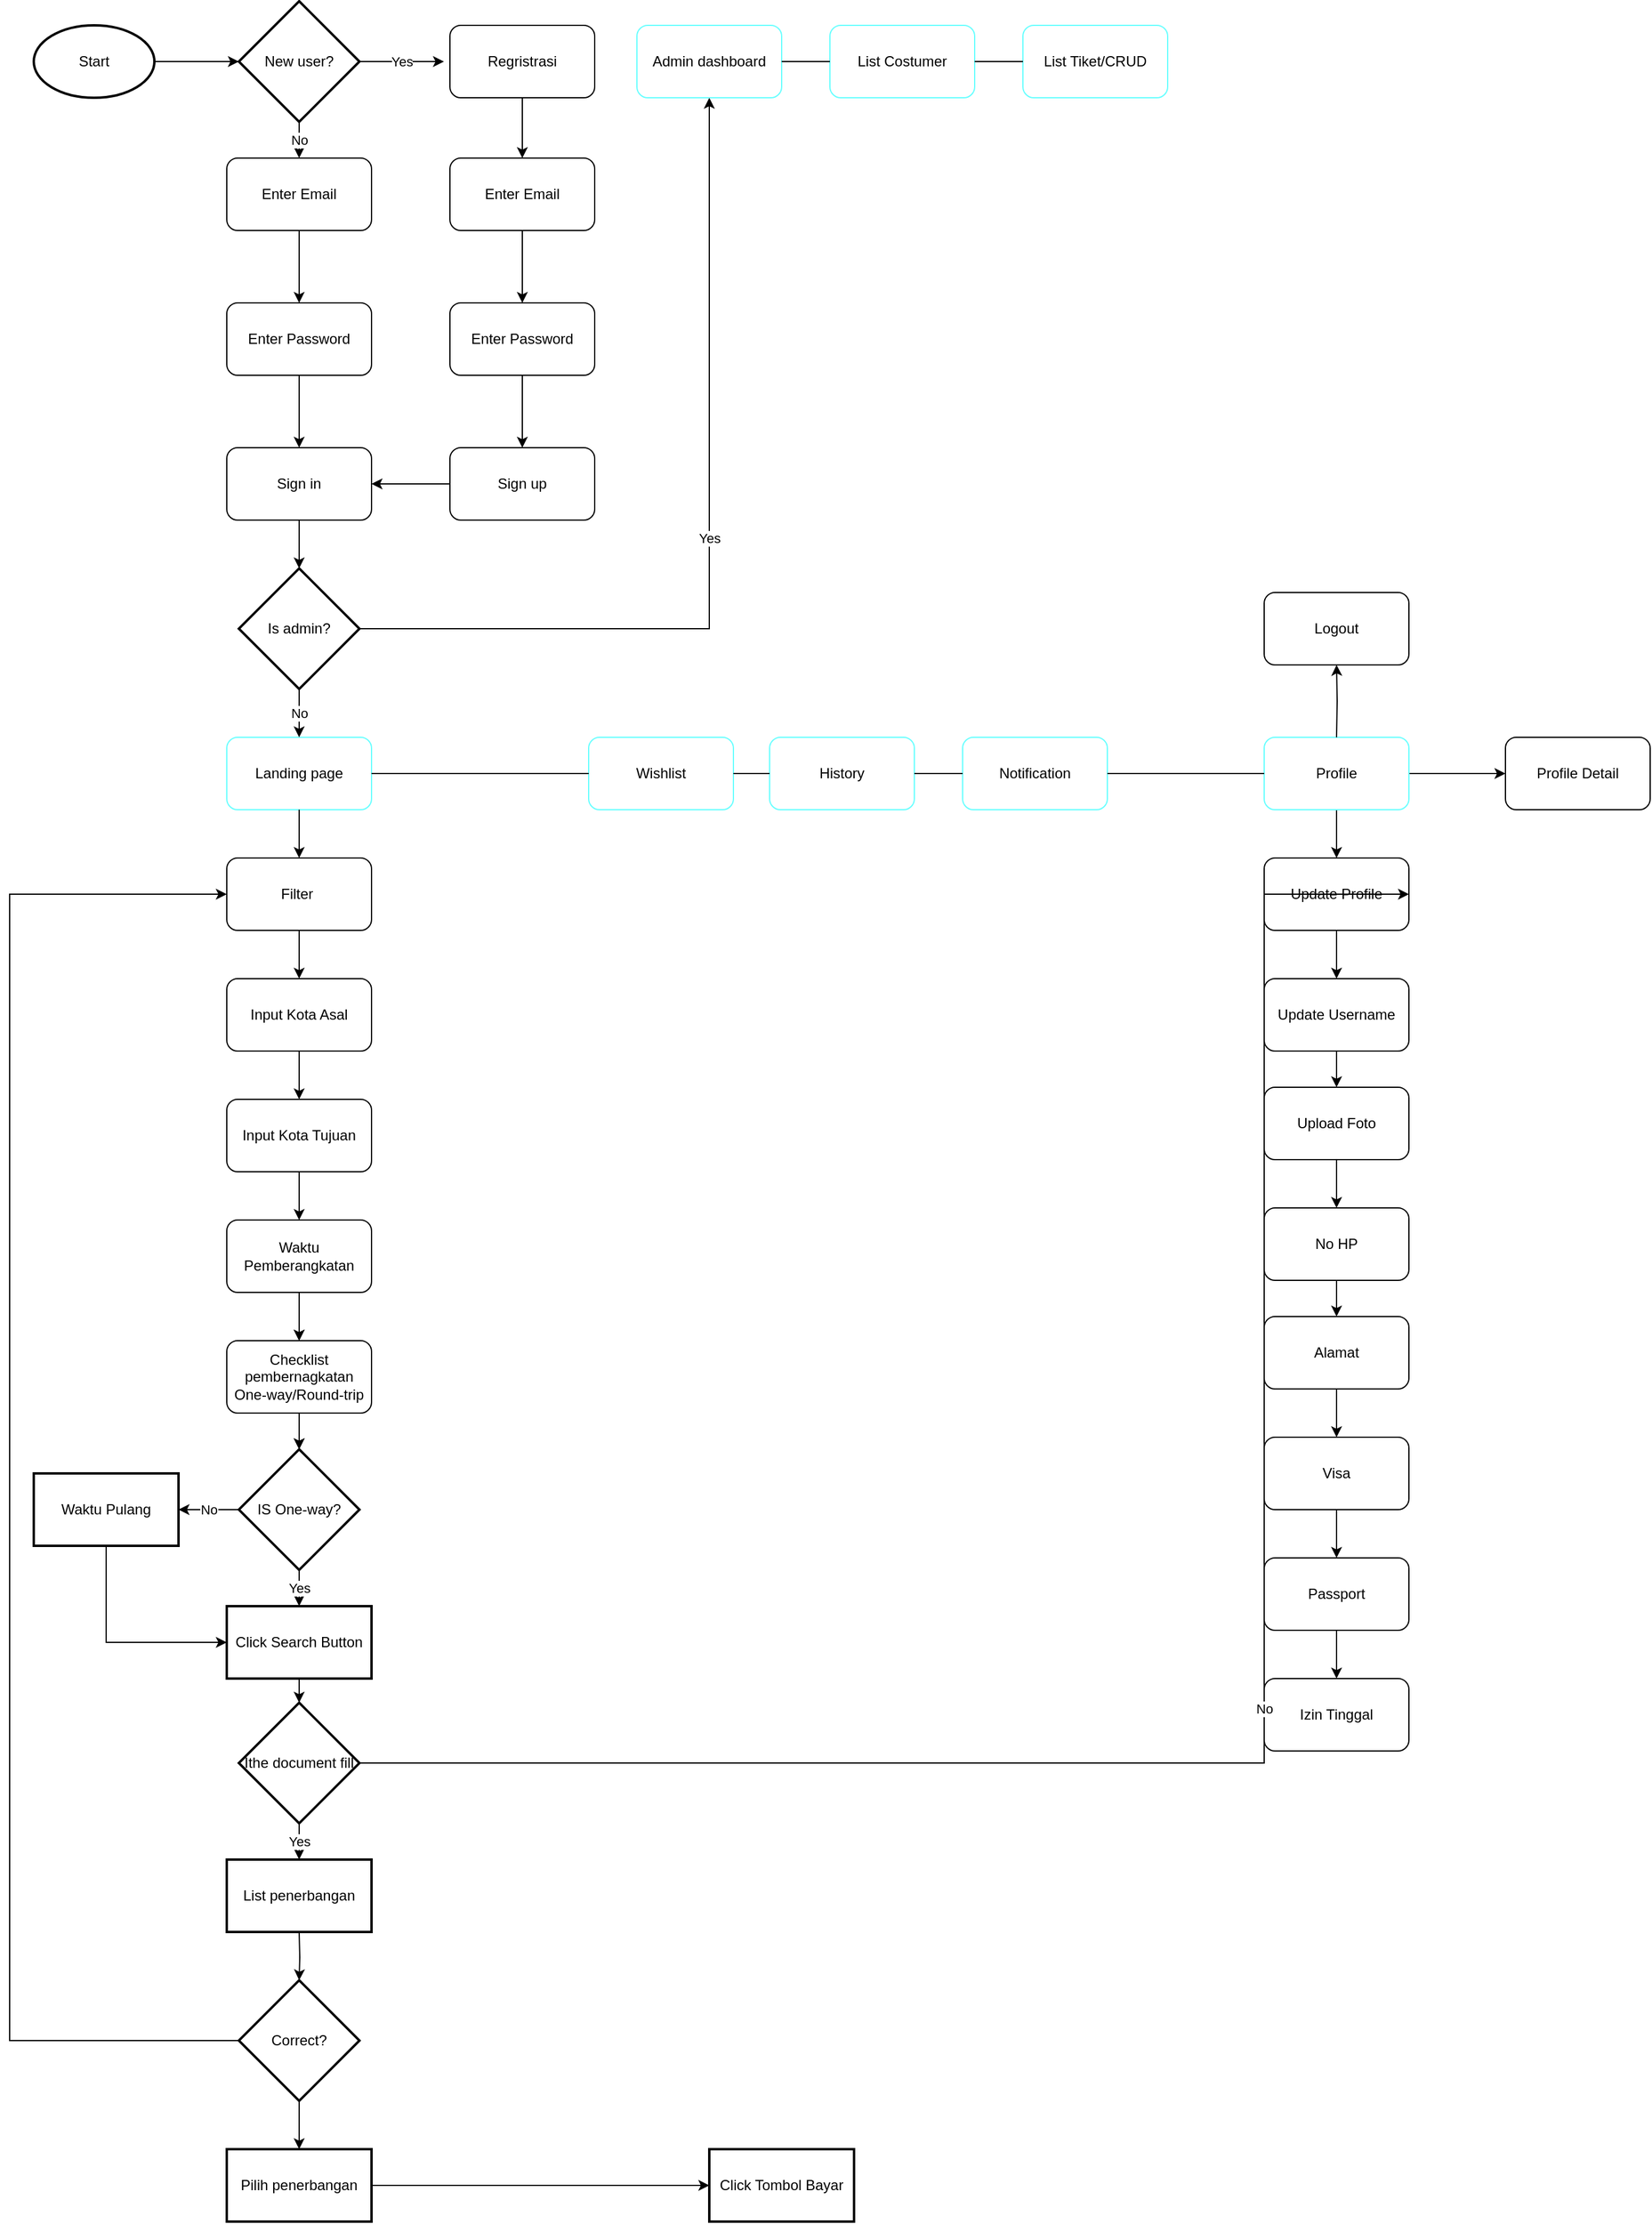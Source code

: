 <mxfile version="20.5.3" type="device"><diagram id="aLgDAr9jfFEhIRSOYX1t" name="Page-1"><mxGraphModel dx="2579" dy="788" grid="1" gridSize="10" guides="1" tooltips="1" connect="1" arrows="1" fold="1" page="1" pageScale="1" pageWidth="850" pageHeight="1100" math="0" shadow="0"><root><mxCell id="0"/><mxCell id="1" parent="0"/><mxCell id="bVQ6CIB2lV8GGz2W1m-a-1" value="New user?" style="strokeWidth=2;html=1;shape=mxgraph.flowchart.decision;whiteSpace=wrap;" vertex="1" parent="1"><mxGeometry x="190" y="30" width="100" height="100" as="geometry"/></mxCell><mxCell id="bVQ6CIB2lV8GGz2W1m-a-4" value="Yes" style="endArrow=classic;html=1;rounded=0;exitX=1;exitY=0.5;exitDx=0;exitDy=0;exitPerimeter=0;" edge="1" parent="1" source="bVQ6CIB2lV8GGz2W1m-a-1"><mxGeometry relative="1" as="geometry"><mxPoint x="270" y="250" as="sourcePoint"/><mxPoint x="360" y="80" as="targetPoint"/></mxGeometry></mxCell><mxCell id="bVQ6CIB2lV8GGz2W1m-a-8" value="Regristrasi" style="rounded=1;whiteSpace=wrap;html=1;" vertex="1" parent="1"><mxGeometry x="365" y="50" width="120" height="60" as="geometry"/></mxCell><mxCell id="bVQ6CIB2lV8GGz2W1m-a-9" value="Enter Email" style="rounded=1;whiteSpace=wrap;html=1;" vertex="1" parent="1"><mxGeometry x="365" y="160" width="120" height="60" as="geometry"/></mxCell><mxCell id="bVQ6CIB2lV8GGz2W1m-a-12" value="" style="endArrow=classic;html=1;rounded=0;exitX=0.5;exitY=1;exitDx=0;exitDy=0;entryX=0.5;entryY=0;entryDx=0;entryDy=0;" edge="1" parent="1" source="bVQ6CIB2lV8GGz2W1m-a-8" target="bVQ6CIB2lV8GGz2W1m-a-9"><mxGeometry width="50" height="50" relative="1" as="geometry"><mxPoint x="290" y="270" as="sourcePoint"/><mxPoint x="340" y="220" as="targetPoint"/></mxGeometry></mxCell><mxCell id="bVQ6CIB2lV8GGz2W1m-a-13" value="Enter Password" style="rounded=1;whiteSpace=wrap;html=1;" vertex="1" parent="1"><mxGeometry x="365" y="280" width="120" height="60" as="geometry"/></mxCell><mxCell id="bVQ6CIB2lV8GGz2W1m-a-14" value="" style="endArrow=classic;html=1;rounded=0;exitX=0.5;exitY=1;exitDx=0;exitDy=0;entryX=0.5;entryY=0;entryDx=0;entryDy=0;" edge="1" parent="1" source="bVQ6CIB2lV8GGz2W1m-a-9" target="bVQ6CIB2lV8GGz2W1m-a-13"><mxGeometry width="50" height="50" relative="1" as="geometry"><mxPoint x="435" y="120" as="sourcePoint"/><mxPoint x="435" y="180" as="targetPoint"/></mxGeometry></mxCell><mxCell id="bVQ6CIB2lV8GGz2W1m-a-15" value="Sign up" style="rounded=1;whiteSpace=wrap;html=1;" vertex="1" parent="1"><mxGeometry x="365" y="400" width="120" height="60" as="geometry"/></mxCell><mxCell id="bVQ6CIB2lV8GGz2W1m-a-16" value="" style="endArrow=classic;html=1;rounded=0;exitX=0.5;exitY=1;exitDx=0;exitDy=0;" edge="1" parent="1" source="bVQ6CIB2lV8GGz2W1m-a-13" target="bVQ6CIB2lV8GGz2W1m-a-15"><mxGeometry width="50" height="50" relative="1" as="geometry"><mxPoint x="435" y="240" as="sourcePoint"/><mxPoint x="435" y="300" as="targetPoint"/></mxGeometry></mxCell><mxCell id="bVQ6CIB2lV8GGz2W1m-a-17" value="No" style="endArrow=classic;html=1;rounded=0;exitX=0.5;exitY=1;exitDx=0;exitDy=0;exitPerimeter=0;" edge="1" parent="1" source="bVQ6CIB2lV8GGz2W1m-a-1"><mxGeometry relative="1" as="geometry"><mxPoint x="300" y="90" as="sourcePoint"/><mxPoint x="240" y="160" as="targetPoint"/></mxGeometry></mxCell><mxCell id="bVQ6CIB2lV8GGz2W1m-a-19" value="Enter Email" style="rounded=1;whiteSpace=wrap;html=1;" vertex="1" parent="1"><mxGeometry x="180" y="160" width="120" height="60" as="geometry"/></mxCell><mxCell id="bVQ6CIB2lV8GGz2W1m-a-20" value="Enter Password" style="rounded=1;whiteSpace=wrap;html=1;" vertex="1" parent="1"><mxGeometry x="180" y="280" width="120" height="60" as="geometry"/></mxCell><mxCell id="bVQ6CIB2lV8GGz2W1m-a-21" value="" style="endArrow=classic;html=1;rounded=0;exitX=0.5;exitY=1;exitDx=0;exitDy=0;entryX=0.5;entryY=0;entryDx=0;entryDy=0;" edge="1" parent="1" source="bVQ6CIB2lV8GGz2W1m-a-19" target="bVQ6CIB2lV8GGz2W1m-a-20"><mxGeometry width="50" height="50" relative="1" as="geometry"><mxPoint x="435" y="230" as="sourcePoint"/><mxPoint x="435" y="290" as="targetPoint"/></mxGeometry></mxCell><mxCell id="bVQ6CIB2lV8GGz2W1m-a-22" value="Sign in" style="rounded=1;whiteSpace=wrap;html=1;" vertex="1" parent="1"><mxGeometry x="180" y="400" width="120" height="60" as="geometry"/></mxCell><mxCell id="bVQ6CIB2lV8GGz2W1m-a-23" value="" style="endArrow=classic;html=1;rounded=0;exitX=0.5;exitY=1;exitDx=0;exitDy=0;entryX=0.5;entryY=0;entryDx=0;entryDy=0;" edge="1" parent="1" source="bVQ6CIB2lV8GGz2W1m-a-20" target="bVQ6CIB2lV8GGz2W1m-a-22"><mxGeometry width="50" height="50" relative="1" as="geometry"><mxPoint x="435" y="350" as="sourcePoint"/><mxPoint x="435" y="410" as="targetPoint"/></mxGeometry></mxCell><mxCell id="bVQ6CIB2lV8GGz2W1m-a-24" value="Landing page" style="rounded=1;whiteSpace=wrap;html=1;strokeColor=#66FFFF;" vertex="1" parent="1"><mxGeometry x="180" y="640" width="120" height="60" as="geometry"/></mxCell><mxCell id="bVQ6CIB2lV8GGz2W1m-a-25" value="" style="endArrow=classic;html=1;rounded=0;exitX=0.5;exitY=1;exitDx=0;exitDy=0;entryX=0.5;entryY=0;entryDx=0;entryDy=0;entryPerimeter=0;" edge="1" parent="1" source="bVQ6CIB2lV8GGz2W1m-a-22" target="bVQ6CIB2lV8GGz2W1m-a-31"><mxGeometry width="50" height="50" relative="1" as="geometry"><mxPoint x="250" y="350" as="sourcePoint"/><mxPoint x="250" y="410" as="targetPoint"/></mxGeometry></mxCell><mxCell id="bVQ6CIB2lV8GGz2W1m-a-27" value="Wishlist" style="rounded=1;whiteSpace=wrap;html=1;strokeColor=#66FFFF;" vertex="1" parent="1"><mxGeometry x="480" y="640" width="120" height="60" as="geometry"/></mxCell><mxCell id="bVQ6CIB2lV8GGz2W1m-a-29" value="History" style="rounded=1;whiteSpace=wrap;html=1;strokeColor=#66FFFF;" vertex="1" parent="1"><mxGeometry x="630" y="640" width="120" height="60" as="geometry"/></mxCell><mxCell id="bVQ6CIB2lV8GGz2W1m-a-31" value="Is admin?" style="strokeWidth=2;html=1;shape=mxgraph.flowchart.decision;whiteSpace=wrap;strokeColor=#000000;" vertex="1" parent="1"><mxGeometry x="190" y="500" width="100" height="100" as="geometry"/></mxCell><mxCell id="bVQ6CIB2lV8GGz2W1m-a-32" value="" style="endArrow=classic;html=1;rounded=0;exitX=0.5;exitY=1;exitDx=0;exitDy=0;exitPerimeter=0;entryX=0.5;entryY=0;entryDx=0;entryDy=0;" edge="1" parent="1" source="bVQ6CIB2lV8GGz2W1m-a-31" target="bVQ6CIB2lV8GGz2W1m-a-24"><mxGeometry relative="1" as="geometry"><mxPoint x="620" y="530" as="sourcePoint"/><mxPoint x="720" y="530" as="targetPoint"/></mxGeometry></mxCell><mxCell id="bVQ6CIB2lV8GGz2W1m-a-33" value="No" style="edgeLabel;resizable=0;html=1;align=center;verticalAlign=middle;strokeColor=#000000;" connectable="0" vertex="1" parent="bVQ6CIB2lV8GGz2W1m-a-32"><mxGeometry relative="1" as="geometry"/></mxCell><mxCell id="bVQ6CIB2lV8GGz2W1m-a-34" value="" style="endArrow=classic;html=1;rounded=0;exitX=0;exitY=0.5;exitDx=0;exitDy=0;entryX=1;entryY=0.5;entryDx=0;entryDy=0;" edge="1" parent="1" source="bVQ6CIB2lV8GGz2W1m-a-15" target="bVQ6CIB2lV8GGz2W1m-a-22"><mxGeometry width="50" height="50" relative="1" as="geometry"><mxPoint x="650" y="550" as="sourcePoint"/><mxPoint x="700" y="500" as="targetPoint"/></mxGeometry></mxCell><mxCell id="bVQ6CIB2lV8GGz2W1m-a-35" value="" style="endArrow=classic;html=1;rounded=0;exitX=1;exitY=0.5;exitDx=0;exitDy=0;exitPerimeter=0;entryX=0.5;entryY=1;entryDx=0;entryDy=0;" edge="1" parent="1" source="bVQ6CIB2lV8GGz2W1m-a-31" target="bVQ6CIB2lV8GGz2W1m-a-37"><mxGeometry relative="1" as="geometry"><mxPoint x="620" y="340" as="sourcePoint"/><mxPoint x="600" y="120" as="targetPoint"/><Array as="points"><mxPoint x="580" y="550"/></Array></mxGeometry></mxCell><mxCell id="bVQ6CIB2lV8GGz2W1m-a-36" value="Yes" style="edgeLabel;resizable=0;html=1;align=center;verticalAlign=middle;strokeColor=#000000;" connectable="0" vertex="1" parent="bVQ6CIB2lV8GGz2W1m-a-35"><mxGeometry relative="1" as="geometry"/></mxCell><mxCell id="bVQ6CIB2lV8GGz2W1m-a-37" value="Admin dashboard" style="rounded=1;whiteSpace=wrap;html=1;strokeColor=#66FFFF;" vertex="1" parent="1"><mxGeometry x="520" y="50" width="120" height="60" as="geometry"/></mxCell><mxCell id="bVQ6CIB2lV8GGz2W1m-a-38" value="Notification" style="rounded=1;whiteSpace=wrap;html=1;strokeColor=#66FFFF;" vertex="1" parent="1"><mxGeometry x="790" y="640" width="120" height="60" as="geometry"/></mxCell><mxCell id="bVQ6CIB2lV8GGz2W1m-a-81" value="" style="edgeStyle=orthogonalEdgeStyle;rounded=0;orthogonalLoop=1;jettySize=auto;html=1;" edge="1" parent="1" source="bVQ6CIB2lV8GGz2W1m-a-40" target="bVQ6CIB2lV8GGz2W1m-a-80"><mxGeometry relative="1" as="geometry"/></mxCell><mxCell id="bVQ6CIB2lV8GGz2W1m-a-93" value="" style="edgeStyle=orthogonalEdgeStyle;rounded=0;orthogonalLoop=1;jettySize=auto;html=1;" edge="1" parent="1" source="bVQ6CIB2lV8GGz2W1m-a-40" target="bVQ6CIB2lV8GGz2W1m-a-92"><mxGeometry relative="1" as="geometry"/></mxCell><mxCell id="bVQ6CIB2lV8GGz2W1m-a-40" value="Profile" style="rounded=1;whiteSpace=wrap;html=1;strokeColor=#66FFFF;" vertex="1" parent="1"><mxGeometry x="1040" y="640" width="120" height="60" as="geometry"/></mxCell><mxCell id="bVQ6CIB2lV8GGz2W1m-a-42" value="" style="endArrow=none;html=1;rounded=0;exitX=1;exitY=0.5;exitDx=0;exitDy=0;entryX=0;entryY=0.5;entryDx=0;entryDy=0;" edge="1" parent="1" source="bVQ6CIB2lV8GGz2W1m-a-24" target="bVQ6CIB2lV8GGz2W1m-a-27"><mxGeometry width="50" height="50" relative="1" as="geometry"><mxPoint x="540" y="480" as="sourcePoint"/><mxPoint x="590" y="430" as="targetPoint"/></mxGeometry></mxCell><mxCell id="bVQ6CIB2lV8GGz2W1m-a-43" value="" style="endArrow=none;html=1;rounded=0;exitX=1;exitY=0.5;exitDx=0;exitDy=0;entryX=0;entryY=0.5;entryDx=0;entryDy=0;" edge="1" parent="1" source="bVQ6CIB2lV8GGz2W1m-a-27" target="bVQ6CIB2lV8GGz2W1m-a-29"><mxGeometry width="50" height="50" relative="1" as="geometry"><mxPoint x="460" y="680" as="sourcePoint"/><mxPoint x="490" y="680" as="targetPoint"/></mxGeometry></mxCell><mxCell id="bVQ6CIB2lV8GGz2W1m-a-44" value="" style="endArrow=none;html=1;rounded=0;entryX=0;entryY=0.5;entryDx=0;entryDy=0;" edge="1" parent="1" target="bVQ6CIB2lV8GGz2W1m-a-38"><mxGeometry width="50" height="50" relative="1" as="geometry"><mxPoint x="750" y="670" as="sourcePoint"/><mxPoint x="640" y="680" as="targetPoint"/></mxGeometry></mxCell><mxCell id="bVQ6CIB2lV8GGz2W1m-a-45" value="" style="endArrow=none;html=1;rounded=0;entryX=0;entryY=0.5;entryDx=0;entryDy=0;exitX=1;exitY=0.5;exitDx=0;exitDy=0;" edge="1" parent="1" source="bVQ6CIB2lV8GGz2W1m-a-38" target="bVQ6CIB2lV8GGz2W1m-a-40"><mxGeometry width="50" height="50" relative="1" as="geometry"><mxPoint x="760" y="680" as="sourcePoint"/><mxPoint x="800" y="680" as="targetPoint"/></mxGeometry></mxCell><mxCell id="bVQ6CIB2lV8GGz2W1m-a-48" value="List Costumer" style="rounded=1;whiteSpace=wrap;html=1;strokeColor=#66FFFF;" vertex="1" parent="1"><mxGeometry x="680" y="50" width="120" height="60" as="geometry"/></mxCell><mxCell id="bVQ6CIB2lV8GGz2W1m-a-49" value="" style="endArrow=none;html=1;rounded=0;exitX=1;exitY=0.5;exitDx=0;exitDy=0;entryX=0;entryY=0.5;entryDx=0;entryDy=0;" edge="1" parent="1" source="bVQ6CIB2lV8GGz2W1m-a-37" target="bVQ6CIB2lV8GGz2W1m-a-48"><mxGeometry width="50" height="50" relative="1" as="geometry"><mxPoint x="810" y="180" as="sourcePoint"/><mxPoint x="860" y="130" as="targetPoint"/></mxGeometry></mxCell><mxCell id="bVQ6CIB2lV8GGz2W1m-a-50" value="List Tiket/CRUD" style="rounded=1;whiteSpace=wrap;html=1;strokeColor=#66FFFF;" vertex="1" parent="1"><mxGeometry x="840" y="50" width="120" height="60" as="geometry"/></mxCell><mxCell id="bVQ6CIB2lV8GGz2W1m-a-51" value="" style="endArrow=none;html=1;rounded=0;exitX=1;exitY=0.5;exitDx=0;exitDy=0;entryX=0;entryY=0.5;entryDx=0;entryDy=0;" edge="1" parent="1" source="bVQ6CIB2lV8GGz2W1m-a-48" target="bVQ6CIB2lV8GGz2W1m-a-50"><mxGeometry width="50" height="50" relative="1" as="geometry"><mxPoint x="650" y="90" as="sourcePoint"/><mxPoint x="690" y="90" as="targetPoint"/></mxGeometry></mxCell><mxCell id="bVQ6CIB2lV8GGz2W1m-a-52" value="Filter&amp;nbsp;" style="rounded=1;whiteSpace=wrap;html=1;strokeColor=#000000;" vertex="1" parent="1"><mxGeometry x="180" y="740" width="120" height="60" as="geometry"/></mxCell><mxCell id="bVQ6CIB2lV8GGz2W1m-a-53" value="" style="endArrow=classic;html=1;rounded=0;exitX=0.5;exitY=1;exitDx=0;exitDy=0;entryX=0.5;entryY=0;entryDx=0;entryDy=0;" edge="1" parent="1" source="bVQ6CIB2lV8GGz2W1m-a-24" target="bVQ6CIB2lV8GGz2W1m-a-52"><mxGeometry width="50" height="50" relative="1" as="geometry"><mxPoint x="360" y="790" as="sourcePoint"/><mxPoint x="410" y="740" as="targetPoint"/></mxGeometry></mxCell><mxCell id="bVQ6CIB2lV8GGz2W1m-a-54" value="Input Kota Asal" style="rounded=1;whiteSpace=wrap;html=1;strokeColor=#000000;" vertex="1" parent="1"><mxGeometry x="180" y="840" width="120" height="60" as="geometry"/></mxCell><mxCell id="bVQ6CIB2lV8GGz2W1m-a-55" value="Input Kota Tujuan" style="rounded=1;whiteSpace=wrap;html=1;strokeColor=#000000;" vertex="1" parent="1"><mxGeometry x="180" y="940" width="120" height="60" as="geometry"/></mxCell><mxCell id="bVQ6CIB2lV8GGz2W1m-a-56" value="" style="endArrow=classic;html=1;rounded=0;exitX=0.5;exitY=1;exitDx=0;exitDy=0;entryX=0.5;entryY=0;entryDx=0;entryDy=0;" edge="1" parent="1" source="bVQ6CIB2lV8GGz2W1m-a-52" target="bVQ6CIB2lV8GGz2W1m-a-54"><mxGeometry width="50" height="50" relative="1" as="geometry"><mxPoint x="250" y="710" as="sourcePoint"/><mxPoint x="250" y="750" as="targetPoint"/></mxGeometry></mxCell><mxCell id="bVQ6CIB2lV8GGz2W1m-a-57" value="" style="endArrow=classic;html=1;rounded=0;exitX=0.5;exitY=1;exitDx=0;exitDy=0;entryX=0.5;entryY=0;entryDx=0;entryDy=0;" edge="1" parent="1" source="bVQ6CIB2lV8GGz2W1m-a-54" target="bVQ6CIB2lV8GGz2W1m-a-55"><mxGeometry width="50" height="50" relative="1" as="geometry"><mxPoint x="250" y="810" as="sourcePoint"/><mxPoint x="250" y="850" as="targetPoint"/></mxGeometry></mxCell><mxCell id="bVQ6CIB2lV8GGz2W1m-a-66" value="Yes" style="edgeStyle=orthogonalEdgeStyle;rounded=0;orthogonalLoop=1;jettySize=auto;html=1;" edge="1" parent="1" source="bVQ6CIB2lV8GGz2W1m-a-58" target="bVQ6CIB2lV8GGz2W1m-a-65"><mxGeometry relative="1" as="geometry"/></mxCell><mxCell id="bVQ6CIB2lV8GGz2W1m-a-68" value="No" style="edgeStyle=orthogonalEdgeStyle;rounded=0;orthogonalLoop=1;jettySize=auto;html=1;" edge="1" parent="1" source="bVQ6CIB2lV8GGz2W1m-a-58" target="bVQ6CIB2lV8GGz2W1m-a-67"><mxGeometry relative="1" as="geometry"/></mxCell><mxCell id="bVQ6CIB2lV8GGz2W1m-a-58" value="IS One-way?" style="strokeWidth=2;html=1;shape=mxgraph.flowchart.decision;whiteSpace=wrap;strokeColor=#000000;" vertex="1" parent="1"><mxGeometry x="190" y="1230" width="100" height="100" as="geometry"/></mxCell><mxCell id="bVQ6CIB2lV8GGz2W1m-a-63" value="" style="edgeStyle=orthogonalEdgeStyle;rounded=0;orthogonalLoop=1;jettySize=auto;html=1;" edge="1" parent="1" source="bVQ6CIB2lV8GGz2W1m-a-59" target="bVQ6CIB2lV8GGz2W1m-a-61"><mxGeometry relative="1" as="geometry"/></mxCell><mxCell id="bVQ6CIB2lV8GGz2W1m-a-59" value="Waktu Pemberangkatan" style="rounded=1;whiteSpace=wrap;html=1;strokeColor=#000000;" vertex="1" parent="1"><mxGeometry x="180" y="1040" width="120" height="60" as="geometry"/></mxCell><mxCell id="bVQ6CIB2lV8GGz2W1m-a-60" value="" style="endArrow=classic;html=1;rounded=0;exitX=0.5;exitY=1;exitDx=0;exitDy=0;entryX=0.5;entryY=0;entryDx=0;entryDy=0;" edge="1" parent="1" source="bVQ6CIB2lV8GGz2W1m-a-55" target="bVQ6CIB2lV8GGz2W1m-a-59"><mxGeometry width="50" height="50" relative="1" as="geometry"><mxPoint x="250" y="910" as="sourcePoint"/><mxPoint x="250" y="950" as="targetPoint"/></mxGeometry></mxCell><mxCell id="bVQ6CIB2lV8GGz2W1m-a-69" value="" style="edgeStyle=orthogonalEdgeStyle;rounded=0;orthogonalLoop=1;jettySize=auto;html=1;" edge="1" parent="1" source="bVQ6CIB2lV8GGz2W1m-a-61" target="bVQ6CIB2lV8GGz2W1m-a-58"><mxGeometry relative="1" as="geometry"/></mxCell><mxCell id="bVQ6CIB2lV8GGz2W1m-a-61" value="Checklist pembernagkatan One-way/Round-trip" style="rounded=1;whiteSpace=wrap;html=1;strokeColor=#000000;" vertex="1" parent="1"><mxGeometry x="180" y="1140" width="120" height="60" as="geometry"/></mxCell><mxCell id="bVQ6CIB2lV8GGz2W1m-a-62" value="" style="endArrow=classic;html=1;rounded=0;entryX=0.5;entryY=0;entryDx=0;entryDy=0;" edge="1" parent="1" target="bVQ6CIB2lV8GGz2W1m-a-61"><mxGeometry width="50" height="50" relative="1" as="geometry"><mxPoint x="240" y="1100" as="sourcePoint"/><mxPoint x="250" y="1050" as="targetPoint"/></mxGeometry></mxCell><mxCell id="bVQ6CIB2lV8GGz2W1m-a-64" value="" style="endArrow=classic;html=1;rounded=0;entryX=0.5;entryY=0;entryDx=0;entryDy=0;entryPerimeter=0;" edge="1" parent="1" target="bVQ6CIB2lV8GGz2W1m-a-58"><mxGeometry width="50" height="50" relative="1" as="geometry"><mxPoint x="240" y="1200" as="sourcePoint"/><mxPoint x="250" y="1150" as="targetPoint"/></mxGeometry></mxCell><mxCell id="bVQ6CIB2lV8GGz2W1m-a-72" value="Yes" style="edgeStyle=orthogonalEdgeStyle;rounded=0;orthogonalLoop=1;jettySize=auto;html=1;startArrow=none;" edge="1" parent="1" source="bVQ6CIB2lV8GGz2W1m-a-100" target="bVQ6CIB2lV8GGz2W1m-a-71"><mxGeometry relative="1" as="geometry"/></mxCell><mxCell id="bVQ6CIB2lV8GGz2W1m-a-65" value="Click Search Button" style="whiteSpace=wrap;html=1;strokeColor=#000000;strokeWidth=2;" vertex="1" parent="1"><mxGeometry x="180" y="1360" width="120" height="60" as="geometry"/></mxCell><mxCell id="bVQ6CIB2lV8GGz2W1m-a-67" value="Waktu Pulang" style="whiteSpace=wrap;html=1;strokeColor=#000000;strokeWidth=2;" vertex="1" parent="1"><mxGeometry x="20" y="1250" width="120" height="60" as="geometry"/></mxCell><mxCell id="bVQ6CIB2lV8GGz2W1m-a-70" value="" style="endArrow=classic;html=1;rounded=0;entryX=0;entryY=0.5;entryDx=0;entryDy=0;exitX=0.5;exitY=1;exitDx=0;exitDy=0;" edge="1" parent="1" source="bVQ6CIB2lV8GGz2W1m-a-67" target="bVQ6CIB2lV8GGz2W1m-a-65"><mxGeometry width="50" height="50" relative="1" as="geometry"><mxPoint x="250" y="1210" as="sourcePoint"/><mxPoint x="250" y="1240" as="targetPoint"/><Array as="points"><mxPoint x="80" y="1390"/></Array></mxGeometry></mxCell><mxCell id="bVQ6CIB2lV8GGz2W1m-a-71" value="List penerbangan" style="whiteSpace=wrap;html=1;strokeColor=#000000;strokeWidth=2;" vertex="1" parent="1"><mxGeometry x="180" y="1570" width="120" height="60" as="geometry"/></mxCell><mxCell id="bVQ6CIB2lV8GGz2W1m-a-76" value="" style="edgeStyle=orthogonalEdgeStyle;rounded=0;orthogonalLoop=1;jettySize=auto;html=1;" edge="1" parent="1" source="bVQ6CIB2lV8GGz2W1m-a-73" target="bVQ6CIB2lV8GGz2W1m-a-75"><mxGeometry relative="1" as="geometry"/></mxCell><mxCell id="bVQ6CIB2lV8GGz2W1m-a-73" value="Correct?" style="strokeWidth=2;html=1;shape=mxgraph.flowchart.decision;whiteSpace=wrap;strokeColor=#000000;" vertex="1" parent="1"><mxGeometry x="190" y="1670" width="100" height="100" as="geometry"/></mxCell><mxCell id="bVQ6CIB2lV8GGz2W1m-a-74" value="" style="edgeStyle=orthogonalEdgeStyle;rounded=0;orthogonalLoop=1;jettySize=auto;html=1;entryX=0.5;entryY=0;entryDx=0;entryDy=0;entryPerimeter=0;" edge="1" parent="1" target="bVQ6CIB2lV8GGz2W1m-a-73"><mxGeometry relative="1" as="geometry"><mxPoint x="240" y="1630" as="sourcePoint"/><mxPoint x="250" y="1580" as="targetPoint"/></mxGeometry></mxCell><mxCell id="bVQ6CIB2lV8GGz2W1m-a-105" value="" style="edgeStyle=orthogonalEdgeStyle;rounded=0;orthogonalLoop=1;jettySize=auto;html=1;" edge="1" parent="1" source="bVQ6CIB2lV8GGz2W1m-a-75" target="bVQ6CIB2lV8GGz2W1m-a-104"><mxGeometry relative="1" as="geometry"/></mxCell><mxCell id="bVQ6CIB2lV8GGz2W1m-a-75" value="Pilih penerbangan" style="whiteSpace=wrap;html=1;strokeColor=#000000;strokeWidth=2;" vertex="1" parent="1"><mxGeometry x="180" y="1810" width="120" height="60" as="geometry"/></mxCell><mxCell id="bVQ6CIB2lV8GGz2W1m-a-77" value="" style="endArrow=classic;html=1;rounded=0;exitX=0;exitY=0.5;exitDx=0;exitDy=0;entryX=0;entryY=0.5;entryDx=0;entryDy=0;exitPerimeter=0;" edge="1" parent="1" source="bVQ6CIB2lV8GGz2W1m-a-73" target="bVQ6CIB2lV8GGz2W1m-a-52"><mxGeometry width="50" height="50" relative="1" as="geometry"><mxPoint x="230" y="1350" as="sourcePoint"/><mxPoint x="280" y="1300" as="targetPoint"/><Array as="points"><mxPoint y="1720"/><mxPoint y="1120"/><mxPoint y="770"/></Array></mxGeometry></mxCell><mxCell id="bVQ6CIB2lV8GGz2W1m-a-78" value="Start" style="strokeWidth=2;html=1;shape=mxgraph.flowchart.start_1;whiteSpace=wrap;strokeColor=#000000;" vertex="1" parent="1"><mxGeometry x="20" y="50" width="100" height="60" as="geometry"/></mxCell><mxCell id="bVQ6CIB2lV8GGz2W1m-a-79" value="" style="endArrow=classic;html=1;rounded=0;exitX=1;exitY=0.5;exitDx=0;exitDy=0;entryX=0;entryY=0.5;entryDx=0;entryDy=0;exitPerimeter=0;entryPerimeter=0;" edge="1" parent="1" source="bVQ6CIB2lV8GGz2W1m-a-78" target="bVQ6CIB2lV8GGz2W1m-a-1"><mxGeometry width="50" height="50" relative="1" as="geometry"><mxPoint x="250" y="230" as="sourcePoint"/><mxPoint x="250" y="290" as="targetPoint"/></mxGeometry></mxCell><mxCell id="bVQ6CIB2lV8GGz2W1m-a-85" value="" style="edgeStyle=orthogonalEdgeStyle;rounded=0;orthogonalLoop=1;jettySize=auto;html=1;entryX=0.5;entryY=0;entryDx=0;entryDy=0;" edge="1" parent="1" source="bVQ6CIB2lV8GGz2W1m-a-80" target="bVQ6CIB2lV8GGz2W1m-a-90"><mxGeometry relative="1" as="geometry"/></mxCell><mxCell id="bVQ6CIB2lV8GGz2W1m-a-80" value="Update Profile" style="whiteSpace=wrap;html=1;strokeColor=#000000;rounded=1;" vertex="1" parent="1"><mxGeometry x="1040" y="740" width="120" height="60" as="geometry"/></mxCell><mxCell id="bVQ6CIB2lV8GGz2W1m-a-82" value="Logout" style="whiteSpace=wrap;html=1;strokeColor=#000000;rounded=1;" vertex="1" parent="1"><mxGeometry x="1040" y="520" width="120" height="60" as="geometry"/></mxCell><mxCell id="bVQ6CIB2lV8GGz2W1m-a-84" value="Upload Foto" style="whiteSpace=wrap;html=1;strokeColor=#000000;rounded=1;" vertex="1" parent="1"><mxGeometry x="1040" y="930" width="120" height="60" as="geometry"/></mxCell><mxCell id="bVQ6CIB2lV8GGz2W1m-a-89" value="" style="edgeStyle=orthogonalEdgeStyle;rounded=0;orthogonalLoop=1;jettySize=auto;html=1;" edge="1" parent="1" source="bVQ6CIB2lV8GGz2W1m-a-86" target="bVQ6CIB2lV8GGz2W1m-a-88"><mxGeometry relative="1" as="geometry"/></mxCell><mxCell id="bVQ6CIB2lV8GGz2W1m-a-86" value="No HP" style="whiteSpace=wrap;html=1;strokeColor=#000000;rounded=1;" vertex="1" parent="1"><mxGeometry x="1040" y="1030" width="120" height="60" as="geometry"/></mxCell><mxCell id="bVQ6CIB2lV8GGz2W1m-a-87" value="" style="edgeStyle=orthogonalEdgeStyle;rounded=0;orthogonalLoop=1;jettySize=auto;html=1;entryX=0.5;entryY=0;entryDx=0;entryDy=0;exitX=0.5;exitY=1;exitDx=0;exitDy=0;" edge="1" parent="1" source="bVQ6CIB2lV8GGz2W1m-a-84" target="bVQ6CIB2lV8GGz2W1m-a-86"><mxGeometry relative="1" as="geometry"><mxPoint x="1110" y="900" as="sourcePoint"/><mxPoint x="1110" y="940" as="targetPoint"/></mxGeometry></mxCell><mxCell id="bVQ6CIB2lV8GGz2W1m-a-95" value="" style="edgeStyle=orthogonalEdgeStyle;rounded=0;orthogonalLoop=1;jettySize=auto;html=1;" edge="1" parent="1" source="bVQ6CIB2lV8GGz2W1m-a-88" target="bVQ6CIB2lV8GGz2W1m-a-94"><mxGeometry relative="1" as="geometry"/></mxCell><mxCell id="bVQ6CIB2lV8GGz2W1m-a-88" value="Alamat" style="whiteSpace=wrap;html=1;strokeColor=#000000;rounded=1;" vertex="1" parent="1"><mxGeometry x="1040" y="1120" width="120" height="60" as="geometry"/></mxCell><mxCell id="bVQ6CIB2lV8GGz2W1m-a-90" value="Update Username" style="whiteSpace=wrap;html=1;strokeColor=#000000;rounded=1;" vertex="1" parent="1"><mxGeometry x="1040" y="840" width="120" height="60" as="geometry"/></mxCell><mxCell id="bVQ6CIB2lV8GGz2W1m-a-91" value="" style="edgeStyle=orthogonalEdgeStyle;rounded=0;orthogonalLoop=1;jettySize=auto;html=1;entryX=0.5;entryY=0;entryDx=0;entryDy=0;exitX=0.5;exitY=1;exitDx=0;exitDy=0;" edge="1" parent="1" source="bVQ6CIB2lV8GGz2W1m-a-90" target="bVQ6CIB2lV8GGz2W1m-a-84"><mxGeometry relative="1" as="geometry"><mxPoint x="1110" y="810" as="sourcePoint"/><mxPoint x="1110" y="850" as="targetPoint"/></mxGeometry></mxCell><mxCell id="bVQ6CIB2lV8GGz2W1m-a-92" value="Profile Detail" style="whiteSpace=wrap;html=1;strokeColor=#000000;rounded=1;" vertex="1" parent="1"><mxGeometry x="1240" y="640" width="120" height="60" as="geometry"/></mxCell><mxCell id="bVQ6CIB2lV8GGz2W1m-a-97" value="" style="edgeStyle=orthogonalEdgeStyle;rounded=0;orthogonalLoop=1;jettySize=auto;html=1;" edge="1" parent="1" source="bVQ6CIB2lV8GGz2W1m-a-94" target="bVQ6CIB2lV8GGz2W1m-a-96"><mxGeometry relative="1" as="geometry"/></mxCell><mxCell id="bVQ6CIB2lV8GGz2W1m-a-94" value="Visa" style="whiteSpace=wrap;html=1;strokeColor=#000000;rounded=1;" vertex="1" parent="1"><mxGeometry x="1040" y="1220" width="120" height="60" as="geometry"/></mxCell><mxCell id="bVQ6CIB2lV8GGz2W1m-a-99" value="" style="edgeStyle=orthogonalEdgeStyle;rounded=0;orthogonalLoop=1;jettySize=auto;html=1;" edge="1" parent="1" source="bVQ6CIB2lV8GGz2W1m-a-96" target="bVQ6CIB2lV8GGz2W1m-a-98"><mxGeometry relative="1" as="geometry"/></mxCell><mxCell id="bVQ6CIB2lV8GGz2W1m-a-96" value="Passport" style="whiteSpace=wrap;html=1;strokeColor=#000000;rounded=1;" vertex="1" parent="1"><mxGeometry x="1040" y="1320" width="120" height="60" as="geometry"/></mxCell><mxCell id="bVQ6CIB2lV8GGz2W1m-a-98" value="Izin Tinggal" style="whiteSpace=wrap;html=1;strokeColor=#000000;rounded=1;" vertex="1" parent="1"><mxGeometry x="1040" y="1420" width="120" height="60" as="geometry"/></mxCell><mxCell id="bVQ6CIB2lV8GGz2W1m-a-100" value="Ithe document fill" style="strokeWidth=2;html=1;shape=mxgraph.flowchart.decision;whiteSpace=wrap;strokeColor=#000000;" vertex="1" parent="1"><mxGeometry x="190" y="1440" width="100" height="100" as="geometry"/></mxCell><mxCell id="bVQ6CIB2lV8GGz2W1m-a-102" value="" style="edgeStyle=orthogonalEdgeStyle;rounded=0;orthogonalLoop=1;jettySize=auto;html=1;startArrow=none;exitX=0.5;exitY=1;exitDx=0;exitDy=0;entryX=0.5;entryY=0;entryDx=0;entryDy=0;entryPerimeter=0;" edge="1" parent="1" source="bVQ6CIB2lV8GGz2W1m-a-65" target="bVQ6CIB2lV8GGz2W1m-a-100"><mxGeometry relative="1" as="geometry"><mxPoint x="250" y="1550" as="sourcePoint"/><mxPoint x="250" y="1580" as="targetPoint"/></mxGeometry></mxCell><mxCell id="bVQ6CIB2lV8GGz2W1m-a-103" value="No" style="edgeStyle=orthogonalEdgeStyle;rounded=0;orthogonalLoop=1;jettySize=auto;html=1;startArrow=none;exitX=1;exitY=0.5;exitDx=0;exitDy=0;exitPerimeter=0;entryX=1;entryY=0.5;entryDx=0;entryDy=0;" edge="1" parent="1" source="bVQ6CIB2lV8GGz2W1m-a-100" target="bVQ6CIB2lV8GGz2W1m-a-80"><mxGeometry relative="1" as="geometry"><mxPoint x="250" y="1430" as="sourcePoint"/><mxPoint x="960" y="770" as="targetPoint"/><Array as="points"><mxPoint x="1040" y="1490"/><mxPoint x="1040" y="770"/></Array></mxGeometry></mxCell><mxCell id="bVQ6CIB2lV8GGz2W1m-a-104" value="Click Tombol Bayar" style="whiteSpace=wrap;html=1;strokeColor=#000000;strokeWidth=2;" vertex="1" parent="1"><mxGeometry x="580" y="1810" width="120" height="60" as="geometry"/></mxCell><mxCell id="bVQ6CIB2lV8GGz2W1m-a-109" value="" style="edgeStyle=orthogonalEdgeStyle;rounded=0;orthogonalLoop=1;jettySize=auto;html=1;entryX=0.5;entryY=1;entryDx=0;entryDy=0;" edge="1" parent="1" target="bVQ6CIB2lV8GGz2W1m-a-82"><mxGeometry relative="1" as="geometry"><mxPoint x="1100" y="640" as="sourcePoint"/><mxPoint x="1250" y="680" as="targetPoint"/></mxGeometry></mxCell></root></mxGraphModel></diagram></mxfile>